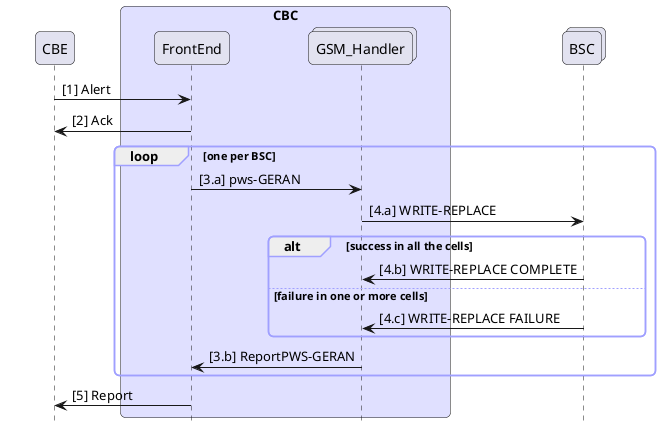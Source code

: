 @startuml
hide footbox
skinparam Shadowing false
skinparam BackgroundColor transparent
skinparam SequenceGroupBodyBackgroundColor transparent
skinparam roundcorner 10
skinparam ParticipantPadding 30
skinparam BoxPadding 10
skinparam SequenceGroupBorderColor #a0a0ff

participant CBE as cbe
box "CBC" #e0e0ff
participant FrontEnd as fe
collections GSM_Handler as handler
end box
collections BSC as bsc

cbe -> fe: [1] Alert
fe -> cbe: [2] Ack
loop one per BSC
    fe -> handler: [3.a] pws-GERAN 
    handler -> bsc: [4.a] WRITE-REPLACE
    alt success in all the cells
        bsc -> handler: [4.b] WRITE-REPLACE COMPLETE
    else failure in one or more cells
    bsc -> handler: [4.c] WRITE-REPLACE FAILURE 
    end
    handler -> fe: [3.b] ReportPWS-GERAN
end
fe -> cbe: [5] Report
@enduml
